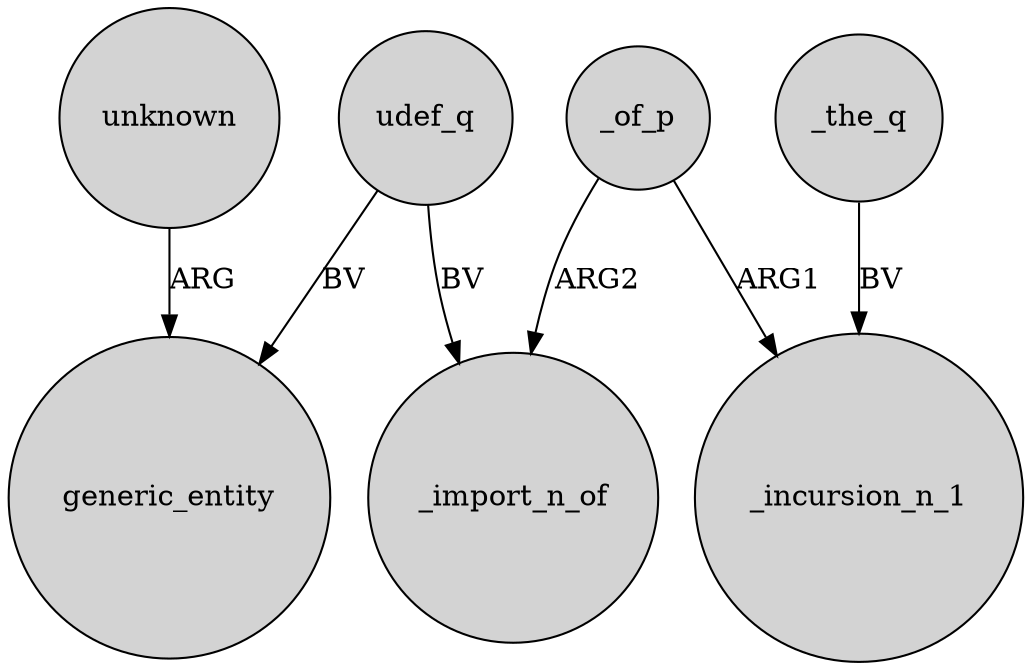 digraph {
	node [shape=circle style=filled]
	udef_q -> generic_entity [label=BV]
	udef_q -> _import_n_of [label=BV]
	_of_p -> _import_n_of [label=ARG2]
	_of_p -> _incursion_n_1 [label=ARG1]
	_the_q -> _incursion_n_1 [label=BV]
	unknown -> generic_entity [label=ARG]
}
